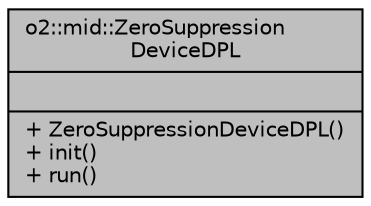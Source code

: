 digraph "o2::mid::ZeroSuppressionDeviceDPL"
{
 // INTERACTIVE_SVG=YES
  bgcolor="transparent";
  edge [fontname="Helvetica",fontsize="10",labelfontname="Helvetica",labelfontsize="10"];
  node [fontname="Helvetica",fontsize="10",shape=record];
  Node1 [label="{o2::mid::ZeroSuppression\lDeviceDPL\n||+ ZeroSuppressionDeviceDPL()\l+ init()\l+ run()\l}",height=0.2,width=0.4,color="black", fillcolor="grey75", style="filled", fontcolor="black"];
}

